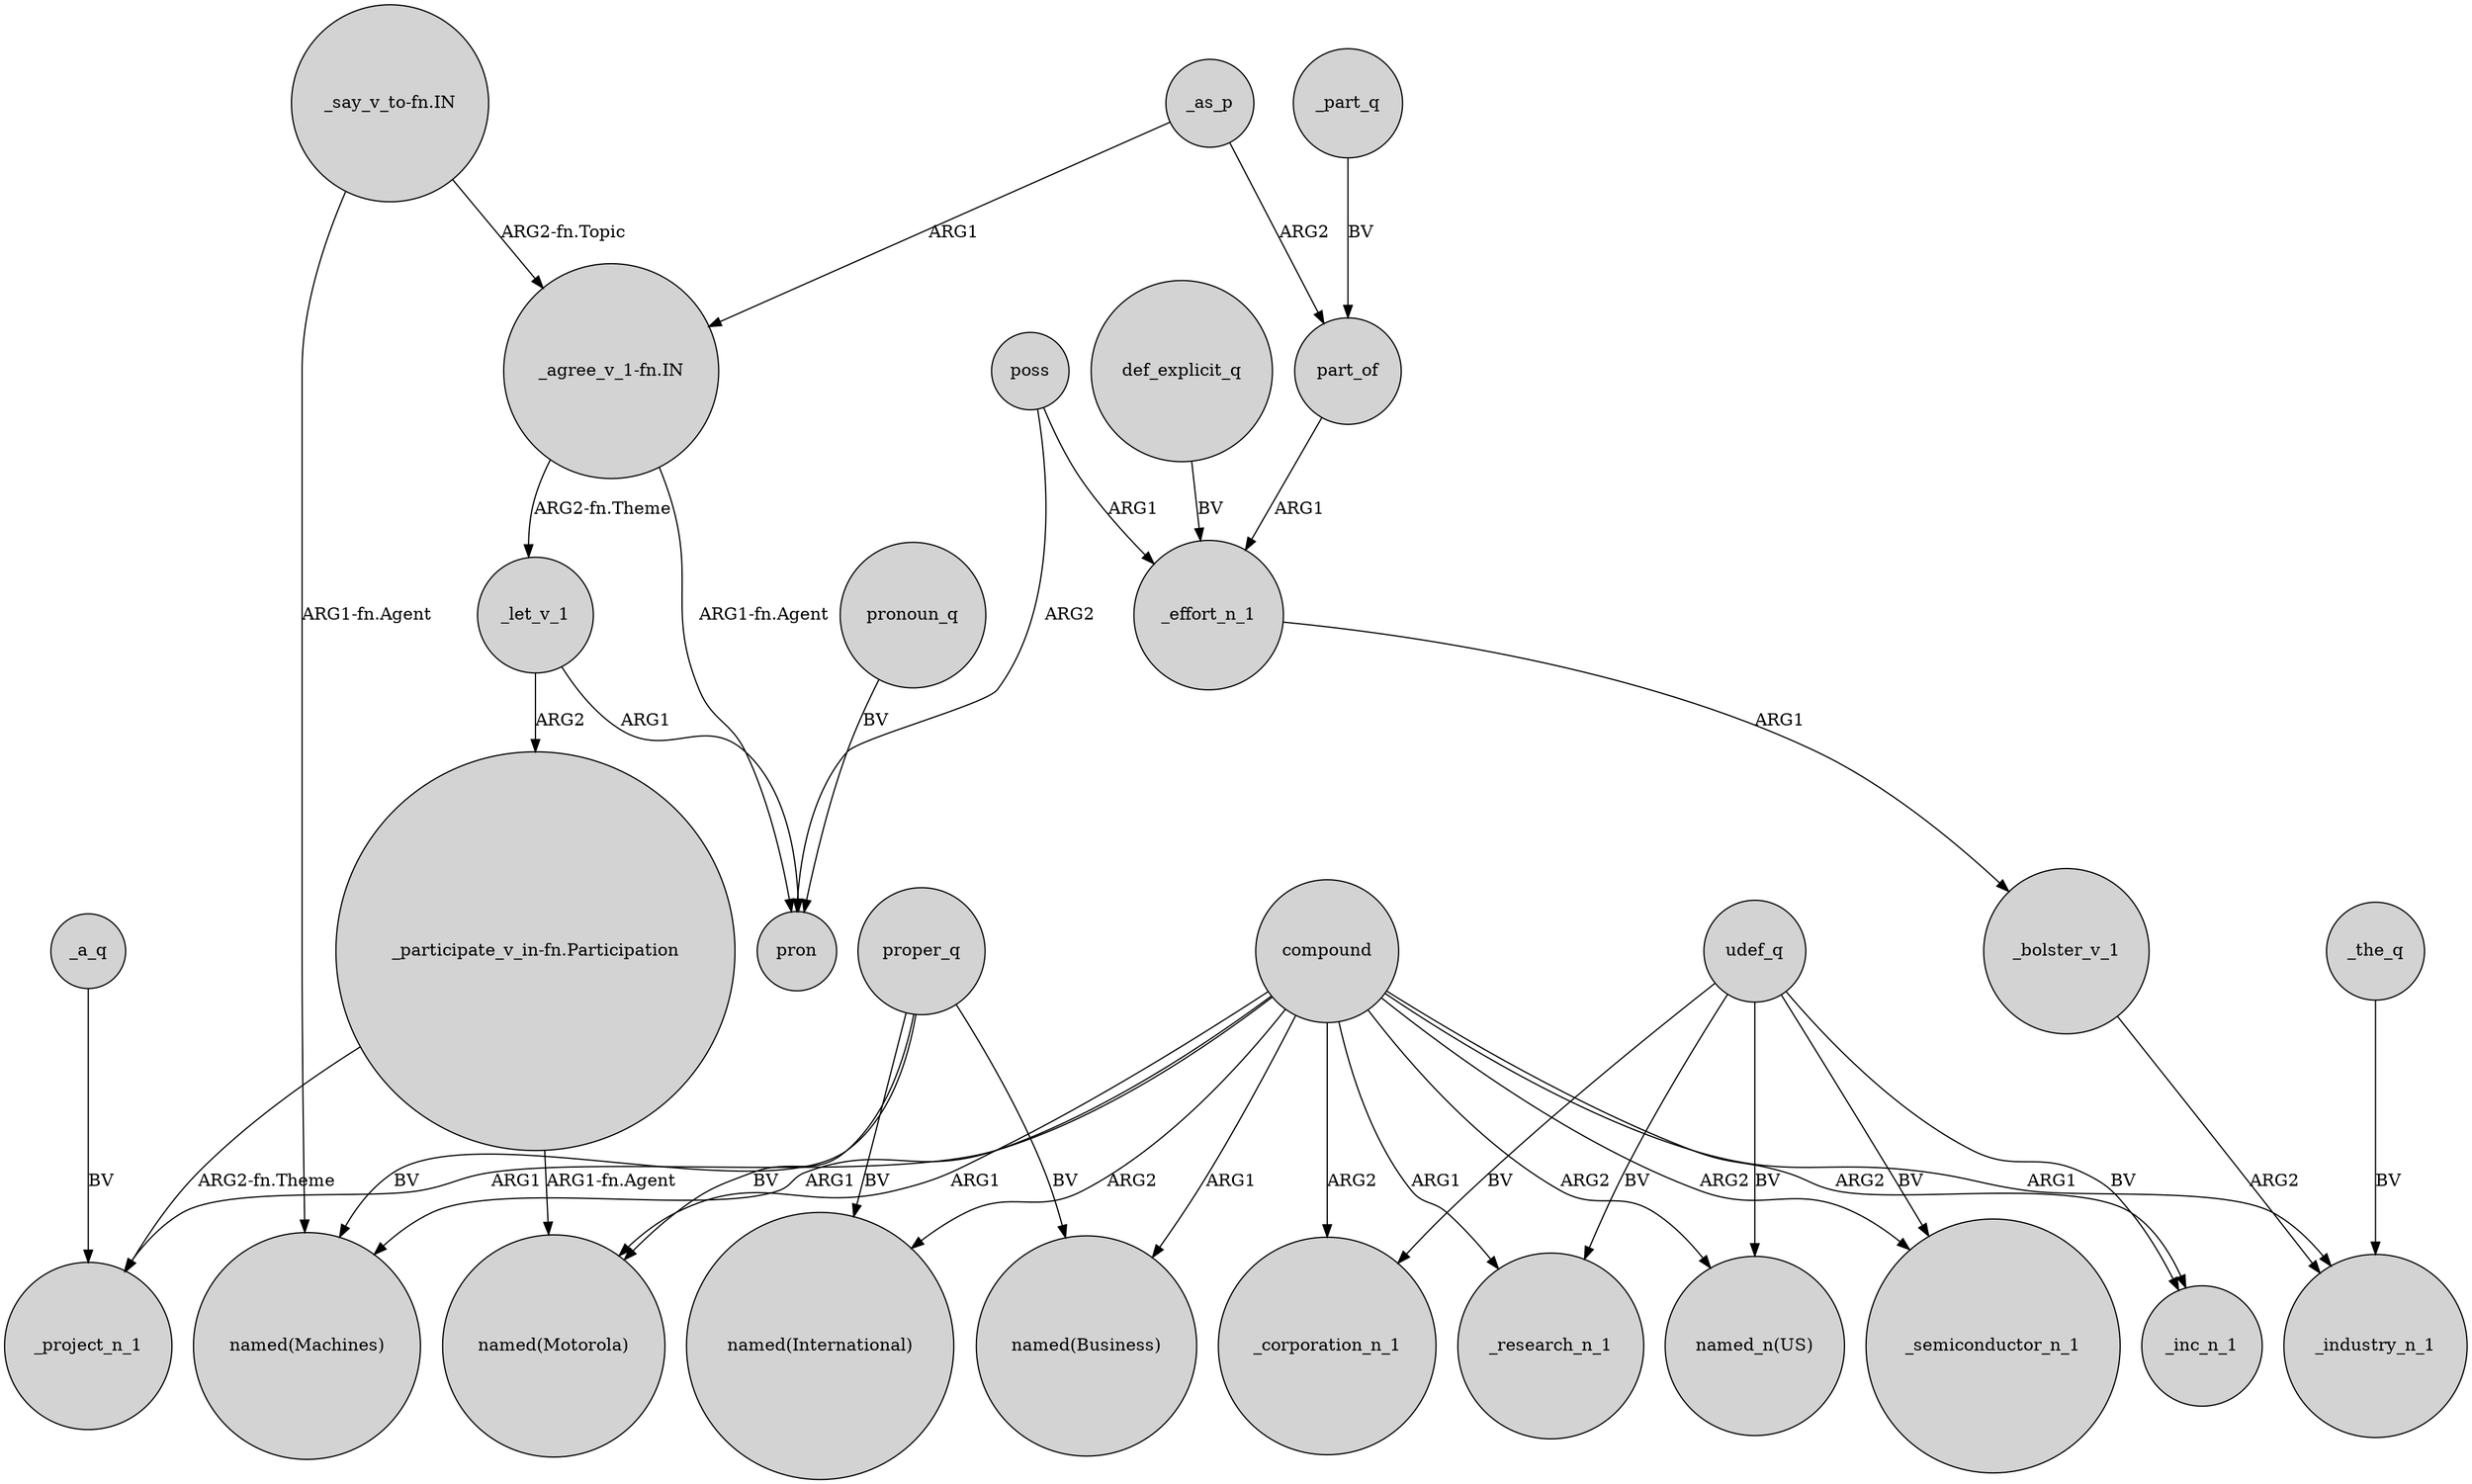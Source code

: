 digraph {
	node [shape=circle style=filled]
	udef_q -> "named_n(US)" [label=BV]
	udef_q -> _inc_n_1 [label=BV]
	compound -> _project_n_1 [label=ARG1]
	part_of -> _effort_n_1 [label=ARG1]
	poss -> pron [label=ARG2]
	_as_p -> part_of [label=ARG2]
	proper_q -> "named(Motorola)" [label=BV]
	proper_q -> "named(Business)" [label=BV]
	_a_q -> _project_n_1 [label=BV]
	udef_q -> _research_n_1 [label=BV]
	compound -> _corporation_n_1 [label=ARG2]
	"_agree_v_1-fn.IN" -> pron [label="ARG1-fn.Agent"]
	"_agree_v_1-fn.IN" -> _let_v_1 [label="ARG2-fn.Theme"]
	compound -> "named(Motorola)" [label=ARG1]
	compound -> "named(Machines)" [label=ARG1]
	compound -> _industry_n_1 [label=ARG1]
	"_say_v_to-fn.IN" -> "_agree_v_1-fn.IN" [label="ARG2-fn.Topic"]
	_the_q -> _industry_n_1 [label=BV]
	compound -> _research_n_1 [label=ARG1]
	compound -> "named_n(US)" [label=ARG2]
	_part_q -> part_of [label=BV]
	_bolster_v_1 -> _industry_n_1 [label=ARG2]
	pronoun_q -> pron [label=BV]
	udef_q -> _corporation_n_1 [label=BV]
	compound -> _semiconductor_n_1 [label=ARG2]
	"_participate_v_in-fn.Participation" -> "named(Motorola)" [label="ARG1-fn.Agent"]
	"_participate_v_in-fn.Participation" -> _project_n_1 [label="ARG2-fn.Theme"]
	udef_q -> _semiconductor_n_1 [label=BV]
	compound -> "named(International)" [label=ARG2]
	compound -> "named(Business)" [label=ARG1]
	def_explicit_q -> _effort_n_1 [label=BV]
	_as_p -> "_agree_v_1-fn.IN" [label=ARG1]
	_effort_n_1 -> _bolster_v_1 [label=ARG1]
	poss -> _effort_n_1 [label=ARG1]
	_let_v_1 -> pron [label=ARG1]
	_let_v_1 -> "_participate_v_in-fn.Participation" [label=ARG2]
	compound -> _inc_n_1 [label=ARG2]
	proper_q -> "named(Machines)" [label=BV]
	"_say_v_to-fn.IN" -> "named(Machines)" [label="ARG1-fn.Agent"]
	proper_q -> "named(International)" [label=BV]
}
